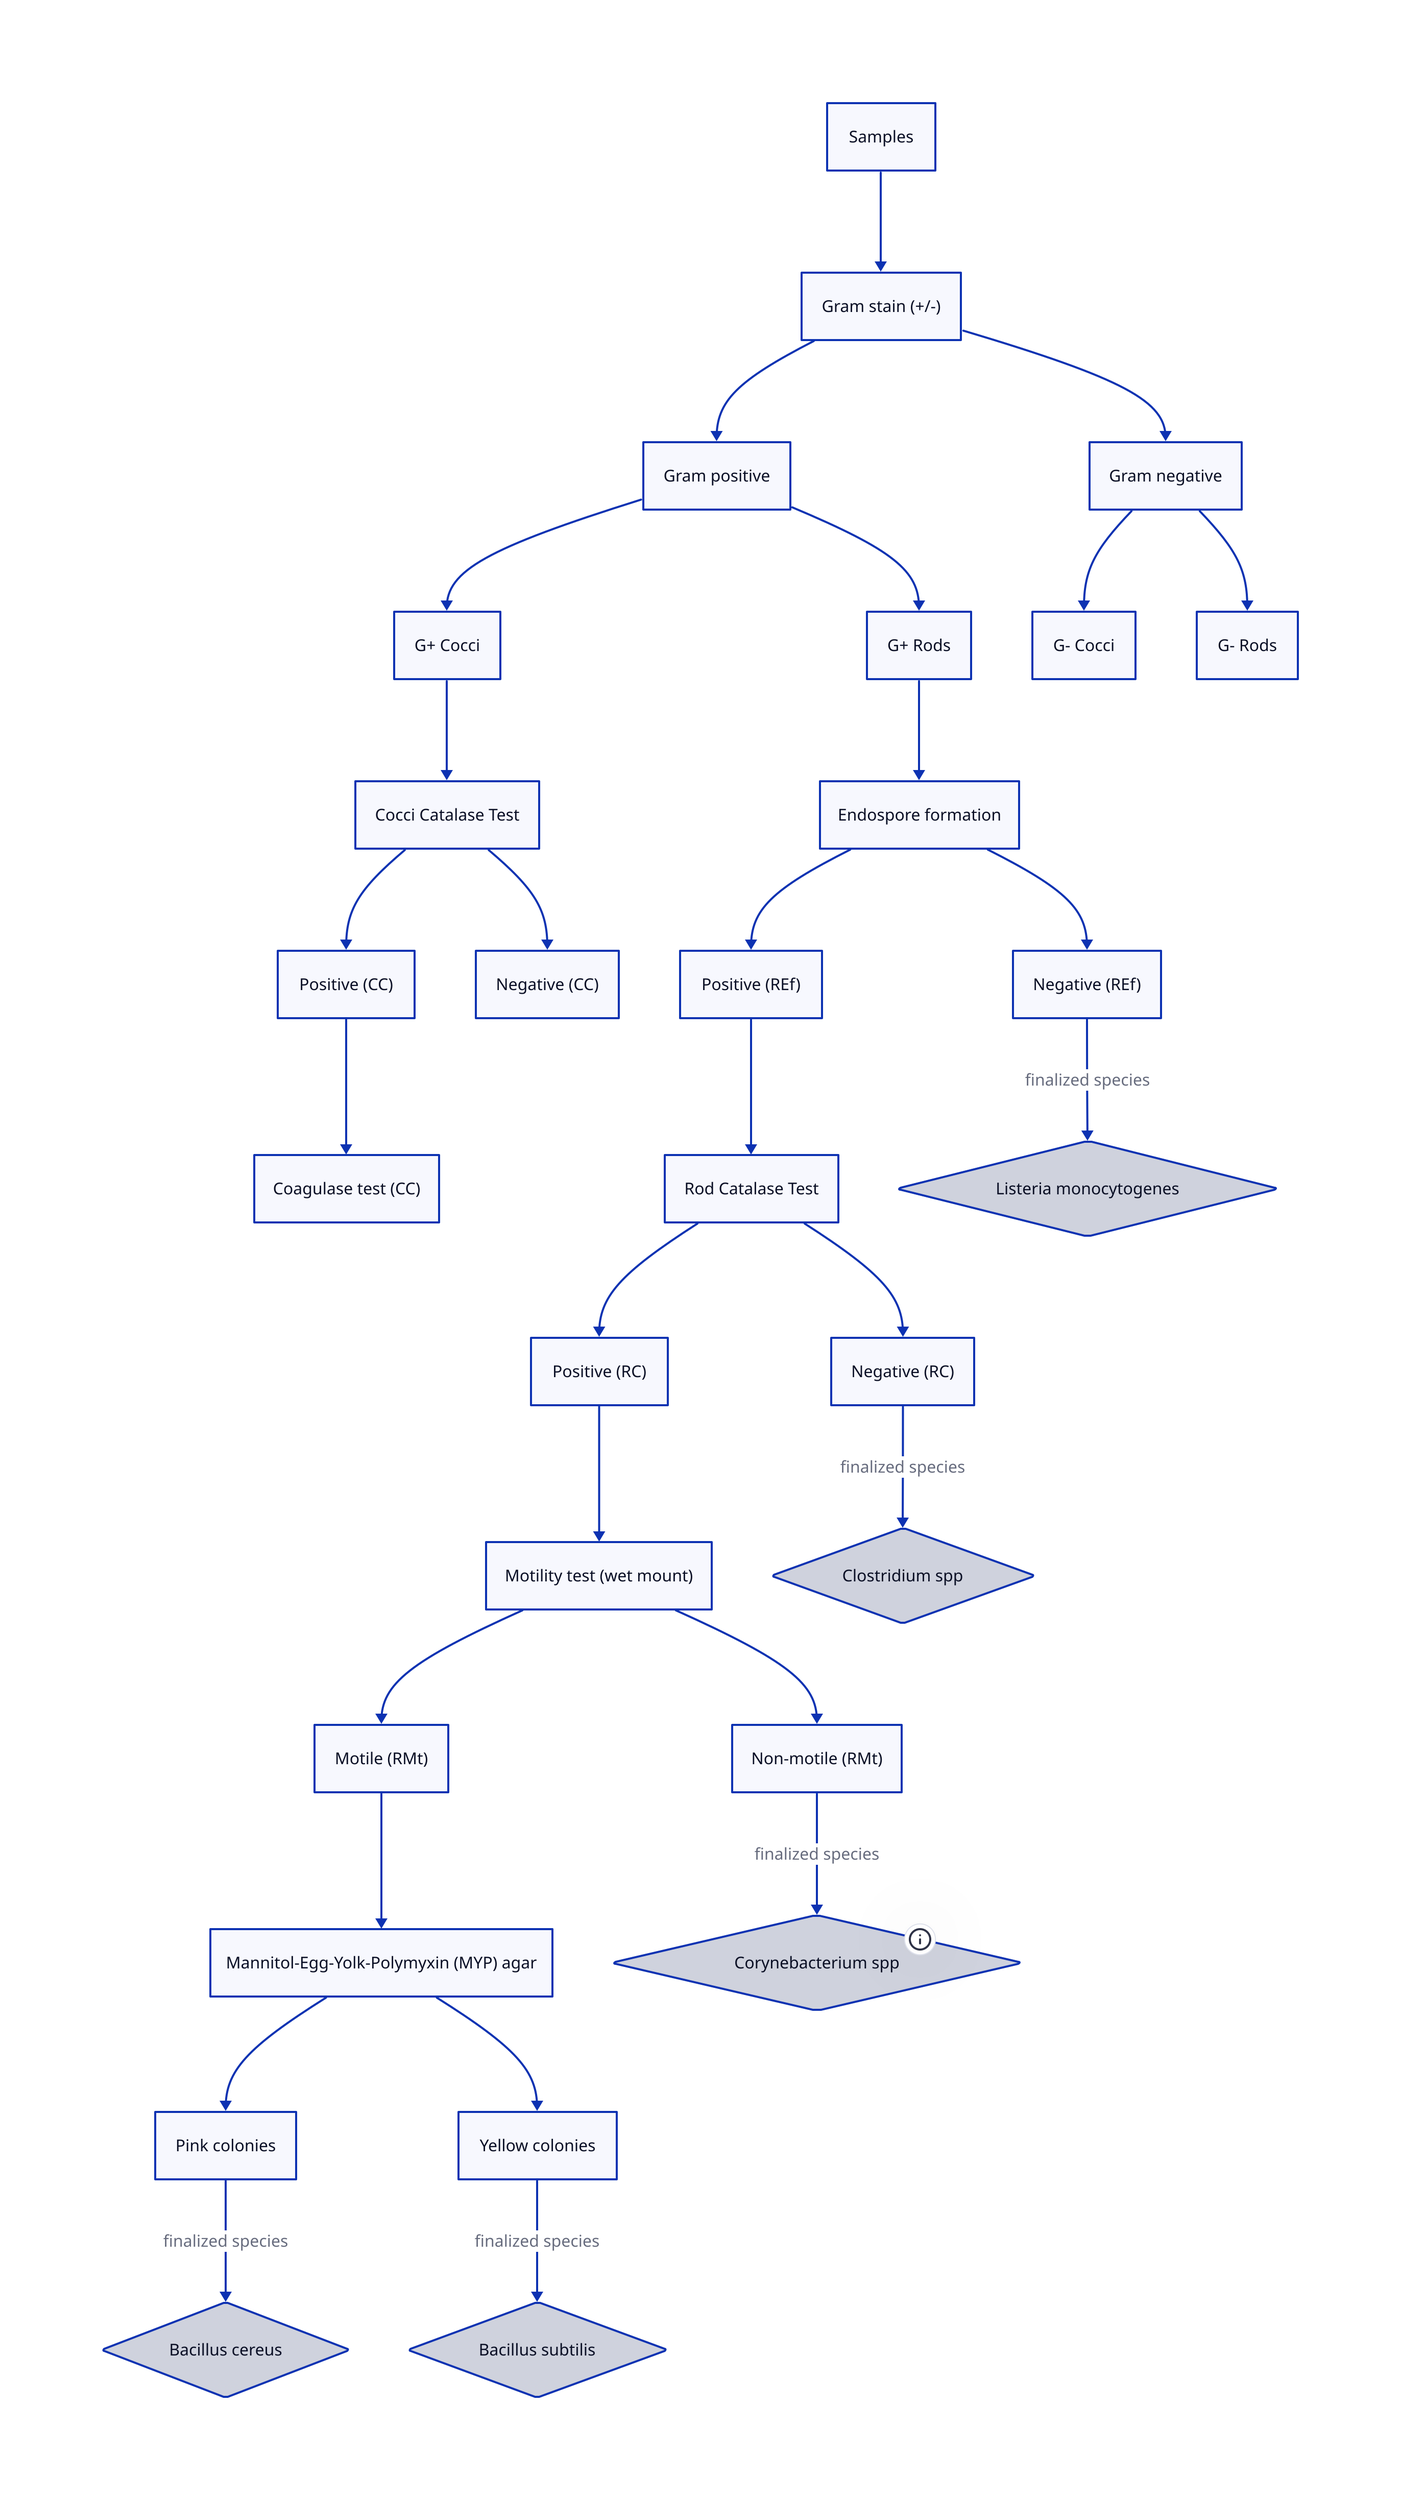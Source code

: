 Samples -> Gram stain (+/-)
Gram stain (+/-) -> Gram negative
Gram stain (+/-) -> Gram positive
Gram positive -> G+ Cocci
Gram positive -> G+ Rods
Gram negative -> G- Cocci
Gram negative -> G- Rods

G+ Cocci -> Cocci Catalase Test
Cocci Catalase Test -> Positive (CC)
Cocci Catalase Test -> Negative (CC)
Positive (CC) -> Coagulase test (CC)

G+ Rods -> Endospore formation
Endospore formation -> Negative (REf)
Endospore formation -> Positive (REf)
Positive (REf) -> Rod Catalase Test
Negative (REf) -> Listeria monocytogenes: finalized species
Listeria monocytogenes.shape: diamond

Rod Catalase Test -> Positive (RC)
Rod Catalase Test -> Negative (RC)
Positive (RC) -> Motility test (wet mount)
Motility test (wet mount) -> Motile (RMt) -> Mannitol-Egg-Yolk-Polymyxin (MYP) agar
Mannitol-Egg-Yolk-Polymyxin (MYP) agar -> Pink colonies
Pink colonies -> Bacillus cereus: finalized species
Mannitol-Egg-Yolk-Polymyxin (MYP) agar -> Yellow colonies
Yellow colonies -> Bacillus subtilis: finalized species

Bacillus cereus.shape: diamond
Bacillus subtilis.shape: diamond

Motility test (wet mount) -> Non-motile (RMt)
Non-motile (RMt) -> Corynebacterium spp: finalized species

Corynebacterium spp.shape: diamond
Corynebacterium spp: {tooltip: These can potentially be more easily identified by their club-shape, but we aren't experienced microbiologists, hence the caution}


Negative (RC) -> Clostridium spp: finalized species
Clostridium spp.shape: diamond





